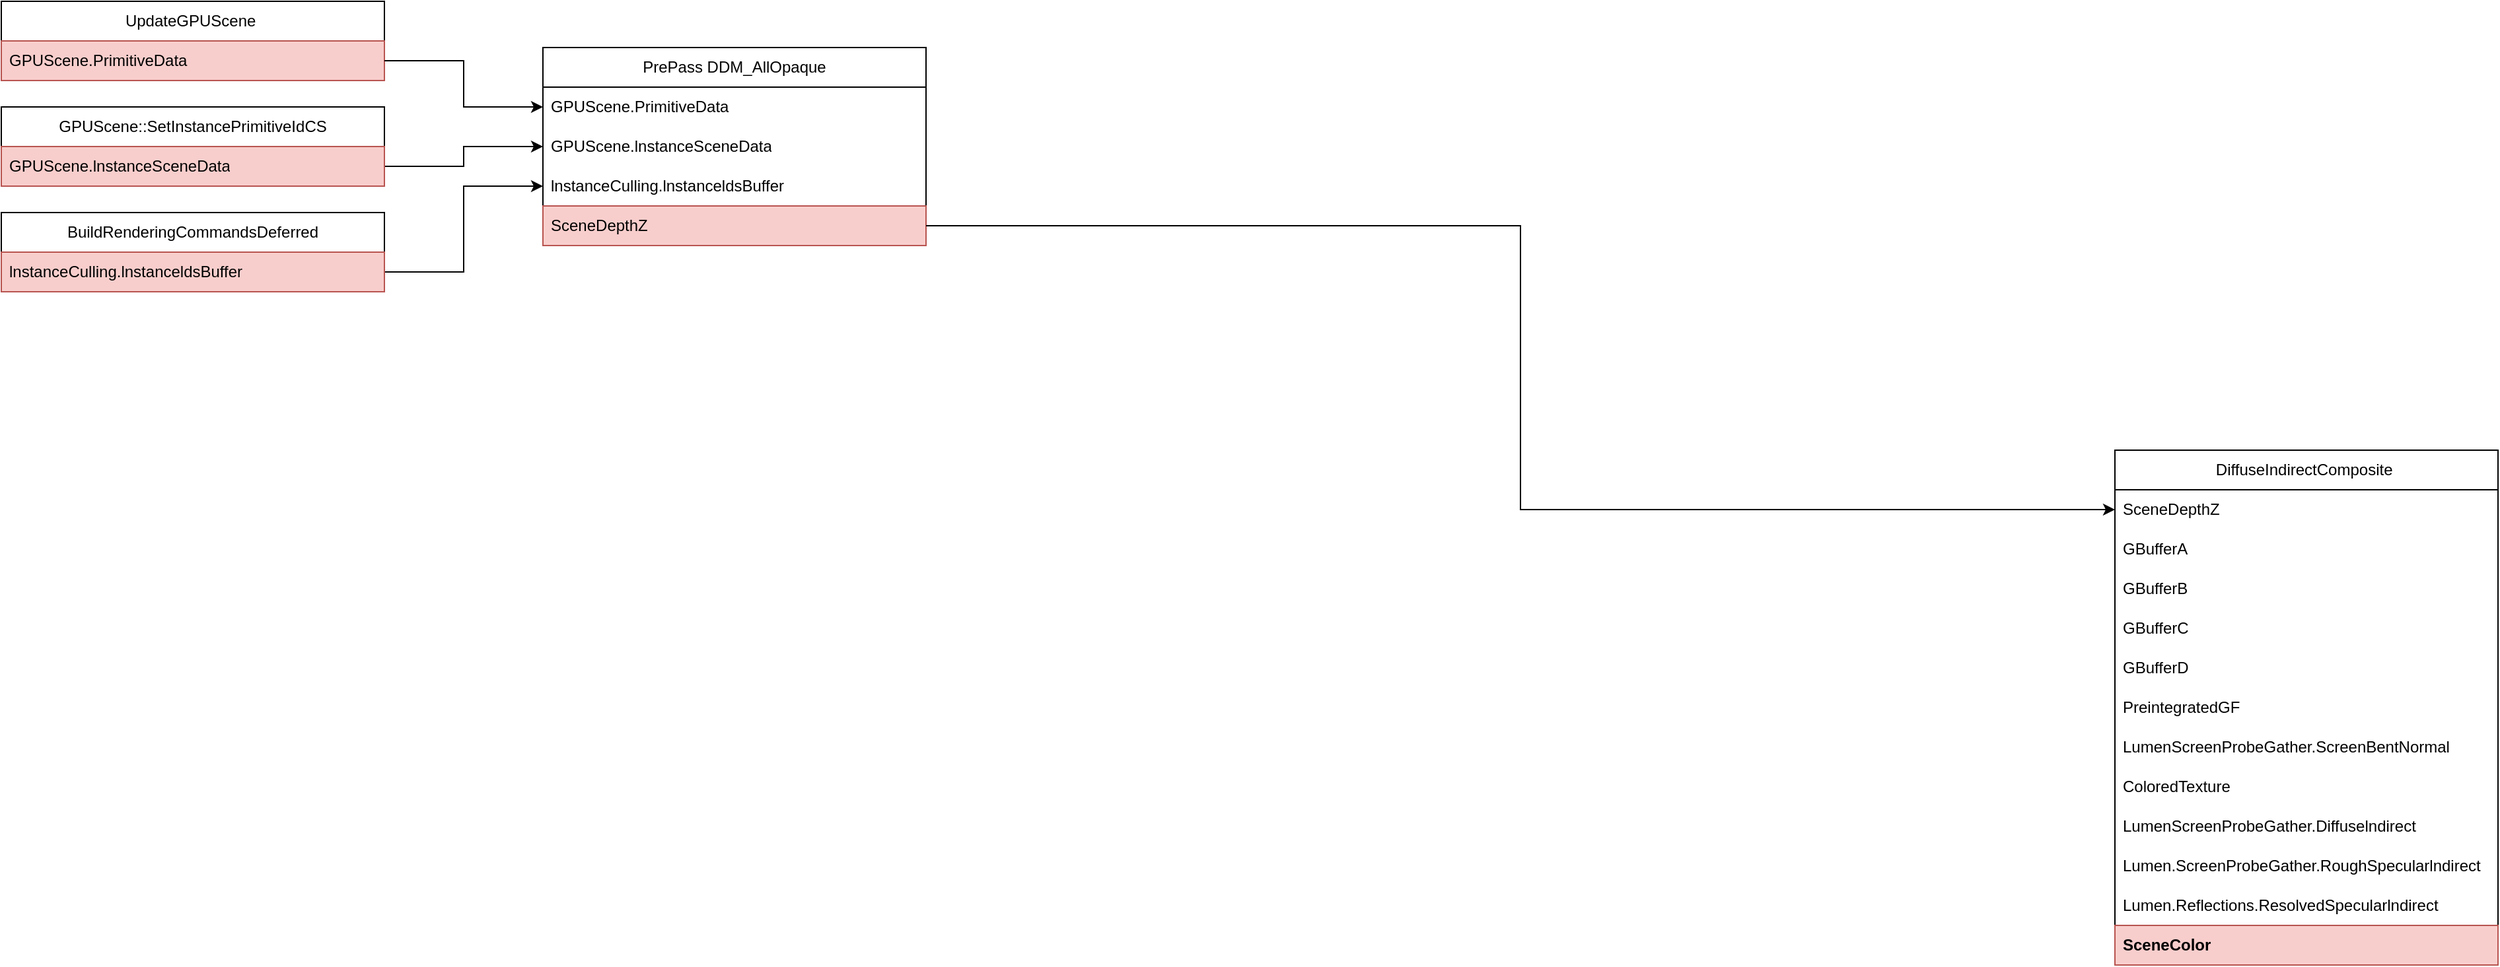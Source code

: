 <mxfile version="21.7.1" type="github">
  <diagram name="第 1 页" id="4HU5hoyHUDPmbO6uAjSz">
    <mxGraphModel dx="2304" dy="1249" grid="1" gridSize="10" guides="1" tooltips="1" connect="1" arrows="1" fold="1" page="1" pageScale="1" pageWidth="2339" pageHeight="3300" math="0" shadow="0">
      <root>
        <mxCell id="0" />
        <mxCell id="1" parent="0" />
        <mxCell id="sMzdsqoYVpJZI5a0lB-9-35" value="DiffuseIndirectComposite&amp;nbsp;" style="swimlane;fontStyle=0;childLayout=stackLayout;horizontal=1;startSize=30;horizontalStack=0;resizeParent=1;resizeParentMax=0;resizeLast=0;collapsible=1;marginBottom=0;whiteSpace=wrap;html=1;" vertex="1" parent="1">
          <mxGeometry x="1890" y="360" width="290" height="390" as="geometry" />
        </mxCell>
        <mxCell id="sMzdsqoYVpJZI5a0lB-9-36" value="SceneDepthZ" style="text;strokeColor=none;fillColor=none;align=left;verticalAlign=middle;spacingLeft=4;spacingRight=4;overflow=hidden;points=[[0,0.5],[1,0.5]];portConstraint=eastwest;rotatable=0;whiteSpace=wrap;html=1;" vertex="1" parent="sMzdsqoYVpJZI5a0lB-9-35">
          <mxGeometry y="30" width="290" height="30" as="geometry" />
        </mxCell>
        <mxCell id="sMzdsqoYVpJZI5a0lB-9-37" value="GBufferA" style="text;strokeColor=none;fillColor=none;align=left;verticalAlign=middle;spacingLeft=4;spacingRight=4;overflow=hidden;points=[[0,0.5],[1,0.5]];portConstraint=eastwest;rotatable=0;whiteSpace=wrap;html=1;" vertex="1" parent="sMzdsqoYVpJZI5a0lB-9-35">
          <mxGeometry y="60" width="290" height="30" as="geometry" />
        </mxCell>
        <mxCell id="sMzdsqoYVpJZI5a0lB-9-38" value="GBufferB" style="text;strokeColor=none;fillColor=none;align=left;verticalAlign=middle;spacingLeft=4;spacingRight=4;overflow=hidden;points=[[0,0.5],[1,0.5]];portConstraint=eastwest;rotatable=0;whiteSpace=wrap;html=1;" vertex="1" parent="sMzdsqoYVpJZI5a0lB-9-35">
          <mxGeometry y="90" width="290" height="30" as="geometry" />
        </mxCell>
        <mxCell id="sMzdsqoYVpJZI5a0lB-9-41" value="GBufferC&amp;nbsp;" style="text;strokeColor=none;fillColor=none;align=left;verticalAlign=middle;spacingLeft=4;spacingRight=4;overflow=hidden;points=[[0,0.5],[1,0.5]];portConstraint=eastwest;rotatable=0;whiteSpace=wrap;html=1;" vertex="1" parent="sMzdsqoYVpJZI5a0lB-9-35">
          <mxGeometry y="120" width="290" height="30" as="geometry" />
        </mxCell>
        <mxCell id="sMzdsqoYVpJZI5a0lB-9-42" value="GBufferD&amp;nbsp;" style="text;strokeColor=none;fillColor=none;align=left;verticalAlign=middle;spacingLeft=4;spacingRight=4;overflow=hidden;points=[[0,0.5],[1,0.5]];portConstraint=eastwest;rotatable=0;whiteSpace=wrap;html=1;" vertex="1" parent="sMzdsqoYVpJZI5a0lB-9-35">
          <mxGeometry y="150" width="290" height="30" as="geometry" />
        </mxCell>
        <mxCell id="sMzdsqoYVpJZI5a0lB-9-43" value="PreintegratedGF" style="text;strokeColor=none;fillColor=none;align=left;verticalAlign=middle;spacingLeft=4;spacingRight=4;overflow=hidden;points=[[0,0.5],[1,0.5]];portConstraint=eastwest;rotatable=0;whiteSpace=wrap;html=1;" vertex="1" parent="sMzdsqoYVpJZI5a0lB-9-35">
          <mxGeometry y="180" width="290" height="30" as="geometry" />
        </mxCell>
        <mxCell id="sMzdsqoYVpJZI5a0lB-9-44" value="LumenScreenProbeGather.ScreenBentNormal" style="text;strokeColor=none;fillColor=none;align=left;verticalAlign=middle;spacingLeft=4;spacingRight=4;overflow=hidden;points=[[0,0.5],[1,0.5]];portConstraint=eastwest;rotatable=0;whiteSpace=wrap;html=1;" vertex="1" parent="sMzdsqoYVpJZI5a0lB-9-35">
          <mxGeometry y="210" width="290" height="30" as="geometry" />
        </mxCell>
        <mxCell id="sMzdsqoYVpJZI5a0lB-9-45" value="ColoredTexture" style="text;strokeColor=none;fillColor=none;align=left;verticalAlign=middle;spacingLeft=4;spacingRight=4;overflow=hidden;points=[[0,0.5],[1,0.5]];portConstraint=eastwest;rotatable=0;whiteSpace=wrap;html=1;" vertex="1" parent="sMzdsqoYVpJZI5a0lB-9-35">
          <mxGeometry y="240" width="290" height="30" as="geometry" />
        </mxCell>
        <mxCell id="sMzdsqoYVpJZI5a0lB-9-46" value="LumenScreenProbeGather.Diffuselndirect" style="text;strokeColor=none;fillColor=none;align=left;verticalAlign=middle;spacingLeft=4;spacingRight=4;overflow=hidden;points=[[0,0.5],[1,0.5]];portConstraint=eastwest;rotatable=0;whiteSpace=wrap;html=1;" vertex="1" parent="sMzdsqoYVpJZI5a0lB-9-35">
          <mxGeometry y="270" width="290" height="30" as="geometry" />
        </mxCell>
        <mxCell id="sMzdsqoYVpJZI5a0lB-9-47" value="Lumen.ScreenProbeGather.RoughSpecularlndirect" style="text;strokeColor=none;fillColor=none;align=left;verticalAlign=middle;spacingLeft=4;spacingRight=4;overflow=hidden;points=[[0,0.5],[1,0.5]];portConstraint=eastwest;rotatable=0;whiteSpace=wrap;html=1;" vertex="1" parent="sMzdsqoYVpJZI5a0lB-9-35">
          <mxGeometry y="300" width="290" height="30" as="geometry" />
        </mxCell>
        <mxCell id="sMzdsqoYVpJZI5a0lB-9-48" value="Lumen.Reflections.ResolvedSpecularlndirect" style="text;strokeColor=none;fillColor=none;align=left;verticalAlign=middle;spacingLeft=4;spacingRight=4;overflow=hidden;points=[[0,0.5],[1,0.5]];portConstraint=eastwest;rotatable=0;whiteSpace=wrap;html=1;" vertex="1" parent="sMzdsqoYVpJZI5a0lB-9-35">
          <mxGeometry y="330" width="290" height="30" as="geometry" />
        </mxCell>
        <mxCell id="sMzdsqoYVpJZI5a0lB-9-50" value="&lt;b&gt;SceneColor&lt;/b&gt;" style="text;strokeColor=#b85450;fillColor=#f8cecc;align=left;verticalAlign=middle;spacingLeft=4;spacingRight=4;overflow=hidden;points=[[0,0.5],[1,0.5]];portConstraint=eastwest;rotatable=0;whiteSpace=wrap;html=1;" vertex="1" parent="sMzdsqoYVpJZI5a0lB-9-35">
          <mxGeometry y="360" width="290" height="30" as="geometry" />
        </mxCell>
        <mxCell id="sMzdsqoYVpJZI5a0lB-9-52" value="PrePass&amp;nbsp;DDM_AllOpaque" style="swimlane;fontStyle=0;childLayout=stackLayout;horizontal=1;startSize=30;horizontalStack=0;resizeParent=1;resizeParentMax=0;resizeLast=0;collapsible=1;marginBottom=0;whiteSpace=wrap;html=1;" vertex="1" parent="1">
          <mxGeometry x="700" y="55" width="290" height="150" as="geometry" />
        </mxCell>
        <mxCell id="sMzdsqoYVpJZI5a0lB-9-56" value="GPUScene.PrimitiveData" style="text;align=left;verticalAlign=middle;spacingLeft=4;spacingRight=4;overflow=hidden;points=[[0,0.5],[1,0.5]];portConstraint=eastwest;rotatable=0;whiteSpace=wrap;html=1;" vertex="1" parent="sMzdsqoYVpJZI5a0lB-9-52">
          <mxGeometry y="30" width="290" height="30" as="geometry" />
        </mxCell>
        <mxCell id="sMzdsqoYVpJZI5a0lB-9-57" value="GPUScene.lnstanceSceneData" style="text;align=left;verticalAlign=middle;spacingLeft=4;spacingRight=4;overflow=hidden;points=[[0,0.5],[1,0.5]];portConstraint=eastwest;rotatable=0;whiteSpace=wrap;html=1;" vertex="1" parent="sMzdsqoYVpJZI5a0lB-9-52">
          <mxGeometry y="60" width="290" height="30" as="geometry" />
        </mxCell>
        <mxCell id="sMzdsqoYVpJZI5a0lB-9-58" value="lnstanceCulling.lnstanceldsBuffer" style="text;align=left;verticalAlign=middle;spacingLeft=4;spacingRight=4;overflow=hidden;points=[[0,0.5],[1,0.5]];portConstraint=eastwest;rotatable=0;whiteSpace=wrap;html=1;" vertex="1" parent="sMzdsqoYVpJZI5a0lB-9-52">
          <mxGeometry y="90" width="290" height="30" as="geometry" />
        </mxCell>
        <mxCell id="sMzdsqoYVpJZI5a0lB-9-53" value="SceneDepthZ" style="text;strokeColor=#b85450;fillColor=#f8cecc;align=left;verticalAlign=middle;spacingLeft=4;spacingRight=4;overflow=hidden;points=[[0,0.5],[1,0.5]];portConstraint=eastwest;rotatable=0;whiteSpace=wrap;html=1;" vertex="1" parent="sMzdsqoYVpJZI5a0lB-9-52">
          <mxGeometry y="120" width="290" height="30" as="geometry" />
        </mxCell>
        <mxCell id="sMzdsqoYVpJZI5a0lB-9-60" value="UpdateGPUScene&amp;nbsp;" style="swimlane;fontStyle=0;childLayout=stackLayout;horizontal=1;startSize=30;horizontalStack=0;resizeParent=1;resizeParentMax=0;resizeLast=0;collapsible=1;marginBottom=0;whiteSpace=wrap;html=1;" vertex="1" parent="1">
          <mxGeometry x="290" y="20" width="290" height="60" as="geometry" />
        </mxCell>
        <mxCell id="sMzdsqoYVpJZI5a0lB-9-63" value="GPUScene.PrimitiveData" style="text;strokeColor=#b85450;fillColor=#f8cecc;align=left;verticalAlign=middle;spacingLeft=4;spacingRight=4;overflow=hidden;points=[[0,0.5],[1,0.5]];portConstraint=eastwest;rotatable=0;whiteSpace=wrap;html=1;" vertex="1" parent="sMzdsqoYVpJZI5a0lB-9-60">
          <mxGeometry y="30" width="290" height="30" as="geometry" />
        </mxCell>
        <mxCell id="sMzdsqoYVpJZI5a0lB-9-69" style="edgeStyle=orthogonalEdgeStyle;rounded=0;orthogonalLoop=1;jettySize=auto;html=1;exitX=1;exitY=0.75;exitDx=0;exitDy=0;entryX=0;entryY=0.5;entryDx=0;entryDy=0;" edge="1" parent="1" source="sMzdsqoYVpJZI5a0lB-9-64" target="sMzdsqoYVpJZI5a0lB-9-57">
          <mxGeometry relative="1" as="geometry" />
        </mxCell>
        <mxCell id="sMzdsqoYVpJZI5a0lB-9-64" value="GPUScene::SetInstancePrimitiveIdCS" style="swimlane;fontStyle=0;childLayout=stackLayout;horizontal=1;startSize=30;horizontalStack=0;resizeParent=1;resizeParentMax=0;resizeLast=0;collapsible=1;marginBottom=0;whiteSpace=wrap;html=1;" vertex="1" parent="1">
          <mxGeometry x="290" y="100" width="290" height="60" as="geometry" />
        </mxCell>
        <mxCell id="sMzdsqoYVpJZI5a0lB-9-65" value="GPUScene.lnstanceSceneData" style="text;strokeColor=#b85450;fillColor=#f8cecc;align=left;verticalAlign=middle;spacingLeft=4;spacingRight=4;overflow=hidden;points=[[0,0.5],[1,0.5]];portConstraint=eastwest;rotatable=0;whiteSpace=wrap;html=1;" vertex="1" parent="sMzdsqoYVpJZI5a0lB-9-64">
          <mxGeometry y="30" width="290" height="30" as="geometry" />
        </mxCell>
        <mxCell id="sMzdsqoYVpJZI5a0lB-9-70" style="edgeStyle=orthogonalEdgeStyle;rounded=0;orthogonalLoop=1;jettySize=auto;html=1;exitX=1;exitY=0.75;exitDx=0;exitDy=0;entryX=0;entryY=0.5;entryDx=0;entryDy=0;" edge="1" parent="1" source="sMzdsqoYVpJZI5a0lB-9-66" target="sMzdsqoYVpJZI5a0lB-9-58">
          <mxGeometry relative="1" as="geometry" />
        </mxCell>
        <mxCell id="sMzdsqoYVpJZI5a0lB-9-66" value="BuildRenderingCommandsDeferred" style="swimlane;fontStyle=0;childLayout=stackLayout;horizontal=1;startSize=30;horizontalStack=0;resizeParent=1;resizeParentMax=0;resizeLast=0;collapsible=1;marginBottom=0;whiteSpace=wrap;html=1;" vertex="1" parent="1">
          <mxGeometry x="290" y="180" width="290" height="60" as="geometry" />
        </mxCell>
        <mxCell id="sMzdsqoYVpJZI5a0lB-9-67" value="lnstanceCulling.lnstanceldsBuffer" style="text;strokeColor=#b85450;fillColor=#f8cecc;align=left;verticalAlign=middle;spacingLeft=4;spacingRight=4;overflow=hidden;points=[[0,0.5],[1,0.5]];portConstraint=eastwest;rotatable=0;whiteSpace=wrap;html=1;" vertex="1" parent="sMzdsqoYVpJZI5a0lB-9-66">
          <mxGeometry y="30" width="290" height="30" as="geometry" />
        </mxCell>
        <mxCell id="sMzdsqoYVpJZI5a0lB-9-68" style="edgeStyle=orthogonalEdgeStyle;rounded=0;orthogonalLoop=1;jettySize=auto;html=1;entryX=0;entryY=0.5;entryDx=0;entryDy=0;" edge="1" parent="1" source="sMzdsqoYVpJZI5a0lB-9-63" target="sMzdsqoYVpJZI5a0lB-9-56">
          <mxGeometry relative="1" as="geometry" />
        </mxCell>
        <mxCell id="sMzdsqoYVpJZI5a0lB-9-71" style="edgeStyle=orthogonalEdgeStyle;rounded=0;orthogonalLoop=1;jettySize=auto;html=1;" edge="1" parent="1" source="sMzdsqoYVpJZI5a0lB-9-53" target="sMzdsqoYVpJZI5a0lB-9-36">
          <mxGeometry relative="1" as="geometry" />
        </mxCell>
      </root>
    </mxGraphModel>
  </diagram>
</mxfile>
